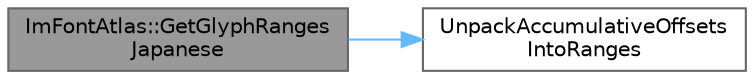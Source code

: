 digraph "ImFontAtlas::GetGlyphRangesJapanese"
{
 // LATEX_PDF_SIZE
  bgcolor="transparent";
  edge [fontname=Helvetica,fontsize=10,labelfontname=Helvetica,labelfontsize=10];
  node [fontname=Helvetica,fontsize=10,shape=box,height=0.2,width=0.4];
  rankdir="LR";
  Node1 [id="Node000001",label="ImFontAtlas::GetGlyphRanges\lJapanese",height=0.2,width=0.4,color="gray40", fillcolor="grey60", style="filled", fontcolor="black",tooltip=" "];
  Node1 -> Node2 [id="edge1_Node000001_Node000002",color="steelblue1",style="solid",tooltip=" "];
  Node2 [id="Node000002",label="UnpackAccumulativeOffsets\lIntoRanges",height=0.2,width=0.4,color="grey40", fillcolor="white", style="filled",URL="$imgui__draw_8cpp.html#ab5814a547146d0bc2c09e3b421abec63",tooltip=" "];
}
